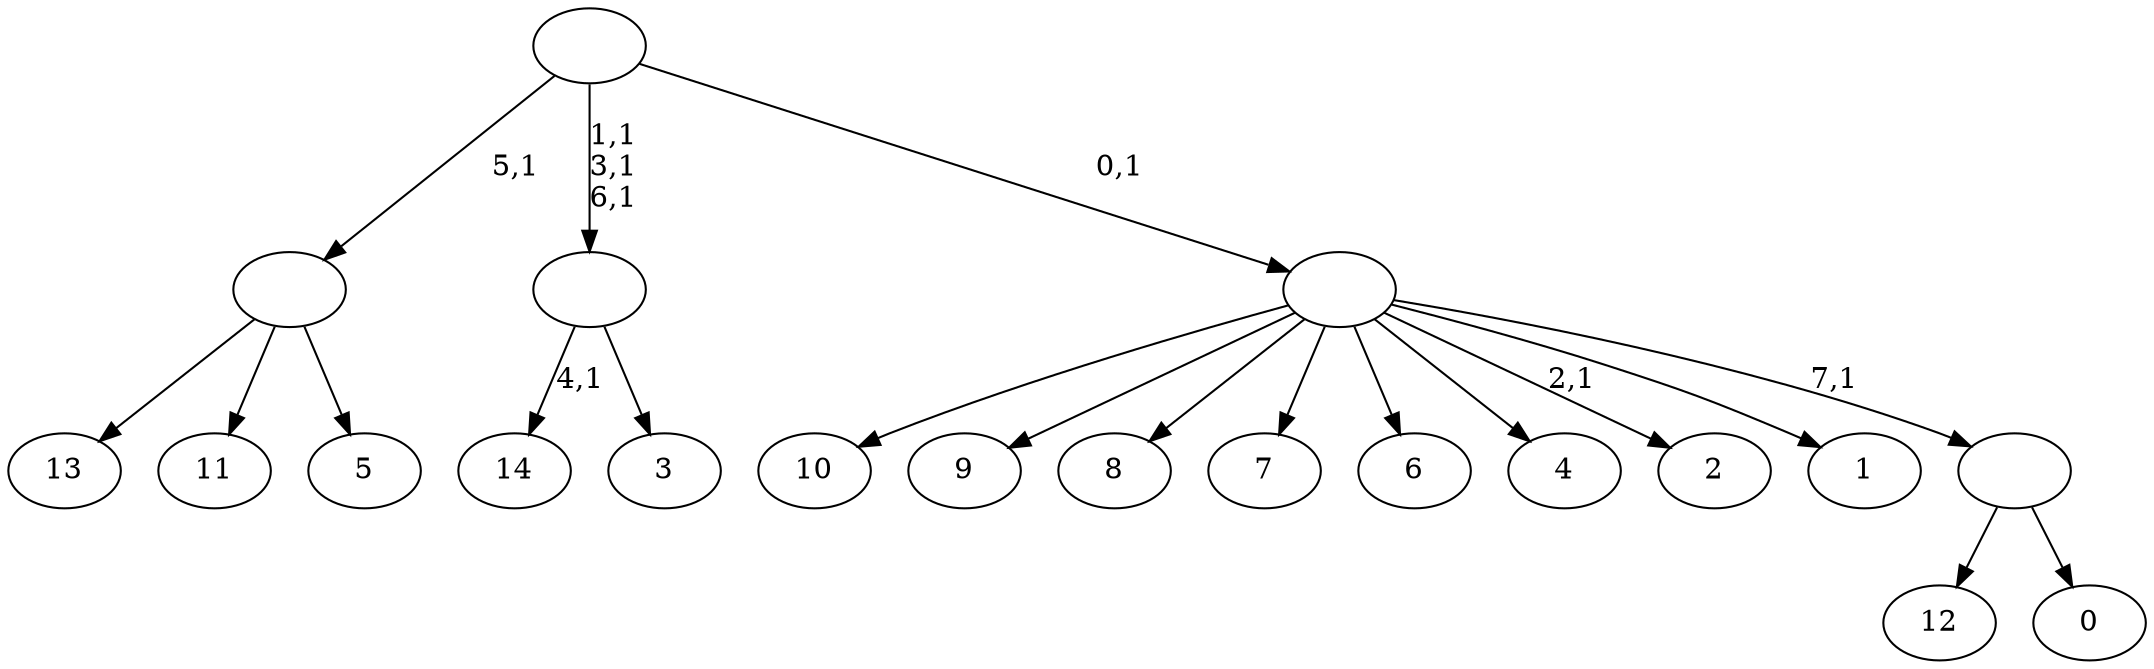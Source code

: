 digraph T {
	23 [label="14"]
	21 [label="13"]
	20 [label="12"]
	19 [label="11"]
	18 [label="10"]
	17 [label="9"]
	16 [label="8"]
	15 [label="7"]
	14 [label="6"]
	13 [label="5"]
	12 [label=""]
	11 [label="4"]
	10 [label="3"]
	9 [label=""]
	6 [label="2"]
	4 [label="1"]
	3 [label="0"]
	2 [label=""]
	1 [label=""]
	0 [label=""]
	12 -> 21 [label=""]
	12 -> 19 [label=""]
	12 -> 13 [label=""]
	9 -> 23 [label="4,1"]
	9 -> 10 [label=""]
	2 -> 20 [label=""]
	2 -> 3 [label=""]
	1 -> 6 [label="2,1"]
	1 -> 18 [label=""]
	1 -> 17 [label=""]
	1 -> 16 [label=""]
	1 -> 15 [label=""]
	1 -> 14 [label=""]
	1 -> 11 [label=""]
	1 -> 4 [label=""]
	1 -> 2 [label="7,1"]
	0 -> 9 [label="1,1\n3,1\n6,1"]
	0 -> 12 [label="5,1"]
	0 -> 1 [label="0,1"]
}
